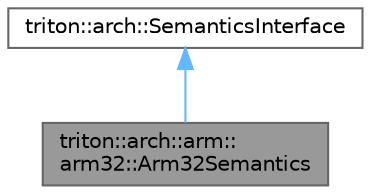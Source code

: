 digraph "triton::arch::arm::arm32::Arm32Semantics"
{
 // LATEX_PDF_SIZE
  bgcolor="transparent";
  edge [fontname=Helvetica,fontsize=10,labelfontname=Helvetica,labelfontsize=10];
  node [fontname=Helvetica,fontsize=10,shape=box,height=0.2,width=0.4];
  Node1 [label="triton::arch::arm::\larm32::Arm32Semantics",height=0.2,width=0.4,color="gray40", fillcolor="grey60", style="filled", fontcolor="black",tooltip="The Arm32 ISA semantics."];
  Node2 -> Node1 [dir="back",color="steelblue1",style="solid"];
  Node2 [label="triton::arch::SemanticsInterface",height=0.2,width=0.4,color="gray40", fillcolor="white", style="filled",URL="$classtriton_1_1arch_1_1SemanticsInterface.html",tooltip="This interface is used as abstract semantics interface. All ISA semantics must use this interface."];
}
